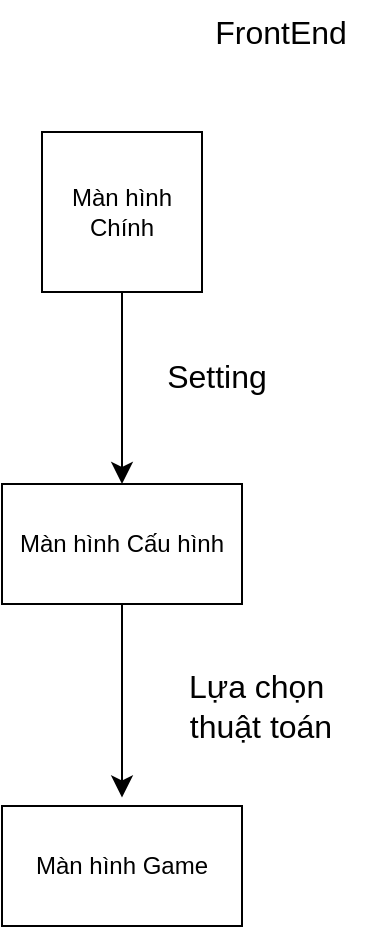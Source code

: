 <mxfile version="26.2.9">
  <diagram name="Page-1" id="E1j6j_1OJSd3slHDF1Ss">
    <mxGraphModel dx="1420" dy="1298" grid="0" gridSize="10" guides="1" tooltips="1" connect="1" arrows="1" fold="1" page="0" pageScale="1" pageWidth="850" pageHeight="1100" math="0" shadow="0">
      <root>
        <mxCell id="0" />
        <mxCell id="1" parent="0" />
        <mxCell id="Q5Jn8IrLwpDKY94yBc7_-3" value="Màn hình Chính" style="whiteSpace=wrap;html=1;aspect=fixed;" vertex="1" parent="1">
          <mxGeometry x="-150" y="-496" width="80" height="80" as="geometry" />
        </mxCell>
        <mxCell id="Q5Jn8IrLwpDKY94yBc7_-4" value="Màn hình Game" style="rounded=0;whiteSpace=wrap;html=1;" vertex="1" parent="1">
          <mxGeometry x="-170" y="-159" width="120" height="60" as="geometry" />
        </mxCell>
        <mxCell id="Q5Jn8IrLwpDKY94yBc7_-5" value="Màn hình Cấu hình" style="rounded=0;whiteSpace=wrap;html=1;" vertex="1" parent="1">
          <mxGeometry x="-170" y="-320" width="120" height="60" as="geometry" />
        </mxCell>
        <mxCell id="Q5Jn8IrLwpDKY94yBc7_-6" value="" style="endArrow=classic;html=1;rounded=0;fontSize=12;startSize=8;endSize=8;curved=1;exitX=0.5;exitY=1;exitDx=0;exitDy=0;" edge="1" parent="1" source="Q5Jn8IrLwpDKY94yBc7_-3" target="Q5Jn8IrLwpDKY94yBc7_-5">
          <mxGeometry width="50" height="50" relative="1" as="geometry">
            <mxPoint x="176" y="-274" as="sourcePoint" />
            <mxPoint x="226" y="-324" as="targetPoint" />
          </mxGeometry>
        </mxCell>
        <mxCell id="Q5Jn8IrLwpDKY94yBc7_-7" value="Setting" style="text;html=1;align=center;verticalAlign=middle;resizable=0;points=[];autosize=1;strokeColor=none;fillColor=none;fontSize=16;" vertex="1" parent="1">
          <mxGeometry x="-97" y="-390" width="68" height="31" as="geometry" />
        </mxCell>
        <mxCell id="Q5Jn8IrLwpDKY94yBc7_-8" value="" style="endArrow=classic;html=1;rounded=0;fontSize=12;startSize=8;endSize=8;curved=1;" edge="1" parent="1" source="Q5Jn8IrLwpDKY94yBc7_-5">
          <mxGeometry width="50" height="50" relative="1" as="geometry">
            <mxPoint x="-110" y="-184" as="sourcePoint" />
            <mxPoint x="-110" y="-163.289" as="targetPoint" />
          </mxGeometry>
        </mxCell>
        <mxCell id="Q5Jn8IrLwpDKY94yBc7_-9" value="Lựa chọn&amp;nbsp;&lt;div&gt;thuật toán&lt;/div&gt;" style="text;html=1;align=center;verticalAlign=middle;resizable=0;points=[];autosize=1;strokeColor=none;fillColor=none;fontSize=16;" vertex="1" parent="1">
          <mxGeometry x="-86" y="-234" width="90" height="50" as="geometry" />
        </mxCell>
        <mxCell id="Q5Jn8IrLwpDKY94yBc7_-16" value="FrontEnd" style="text;html=1;align=center;verticalAlign=middle;resizable=0;points=[];autosize=1;strokeColor=none;fillColor=none;fontSize=16;" vertex="1" parent="1">
          <mxGeometry x="-73.5" y="-561.5" width="84" height="31" as="geometry" />
        </mxCell>
      </root>
    </mxGraphModel>
  </diagram>
</mxfile>
